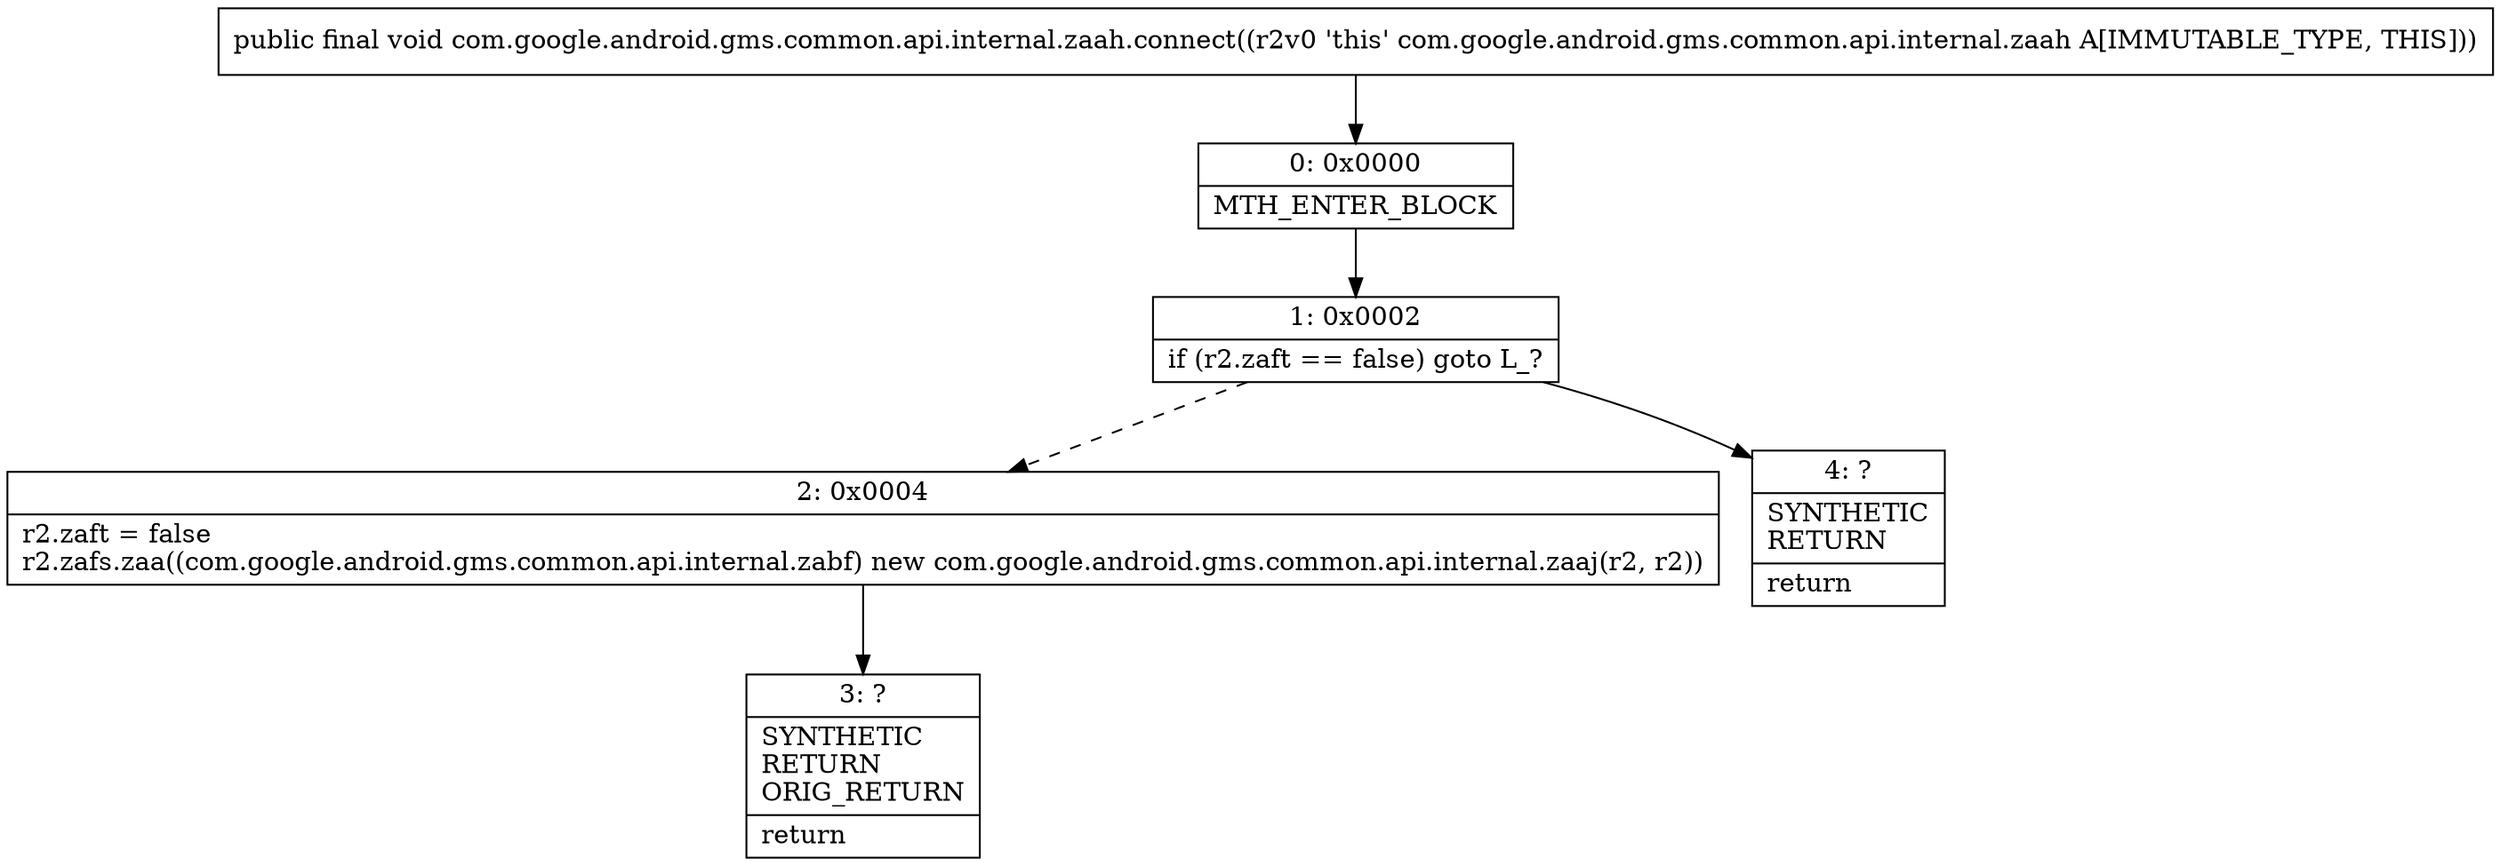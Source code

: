 digraph "CFG forcom.google.android.gms.common.api.internal.zaah.connect()V" {
Node_0 [shape=record,label="{0\:\ 0x0000|MTH_ENTER_BLOCK\l}"];
Node_1 [shape=record,label="{1\:\ 0x0002|if (r2.zaft == false) goto L_?\l}"];
Node_2 [shape=record,label="{2\:\ 0x0004|r2.zaft = false\lr2.zafs.zaa((com.google.android.gms.common.api.internal.zabf) new com.google.android.gms.common.api.internal.zaaj(r2, r2))\l}"];
Node_3 [shape=record,label="{3\:\ ?|SYNTHETIC\lRETURN\lORIG_RETURN\l|return\l}"];
Node_4 [shape=record,label="{4\:\ ?|SYNTHETIC\lRETURN\l|return\l}"];
MethodNode[shape=record,label="{public final void com.google.android.gms.common.api.internal.zaah.connect((r2v0 'this' com.google.android.gms.common.api.internal.zaah A[IMMUTABLE_TYPE, THIS])) }"];
MethodNode -> Node_0;
Node_0 -> Node_1;
Node_1 -> Node_2[style=dashed];
Node_1 -> Node_4;
Node_2 -> Node_3;
}

